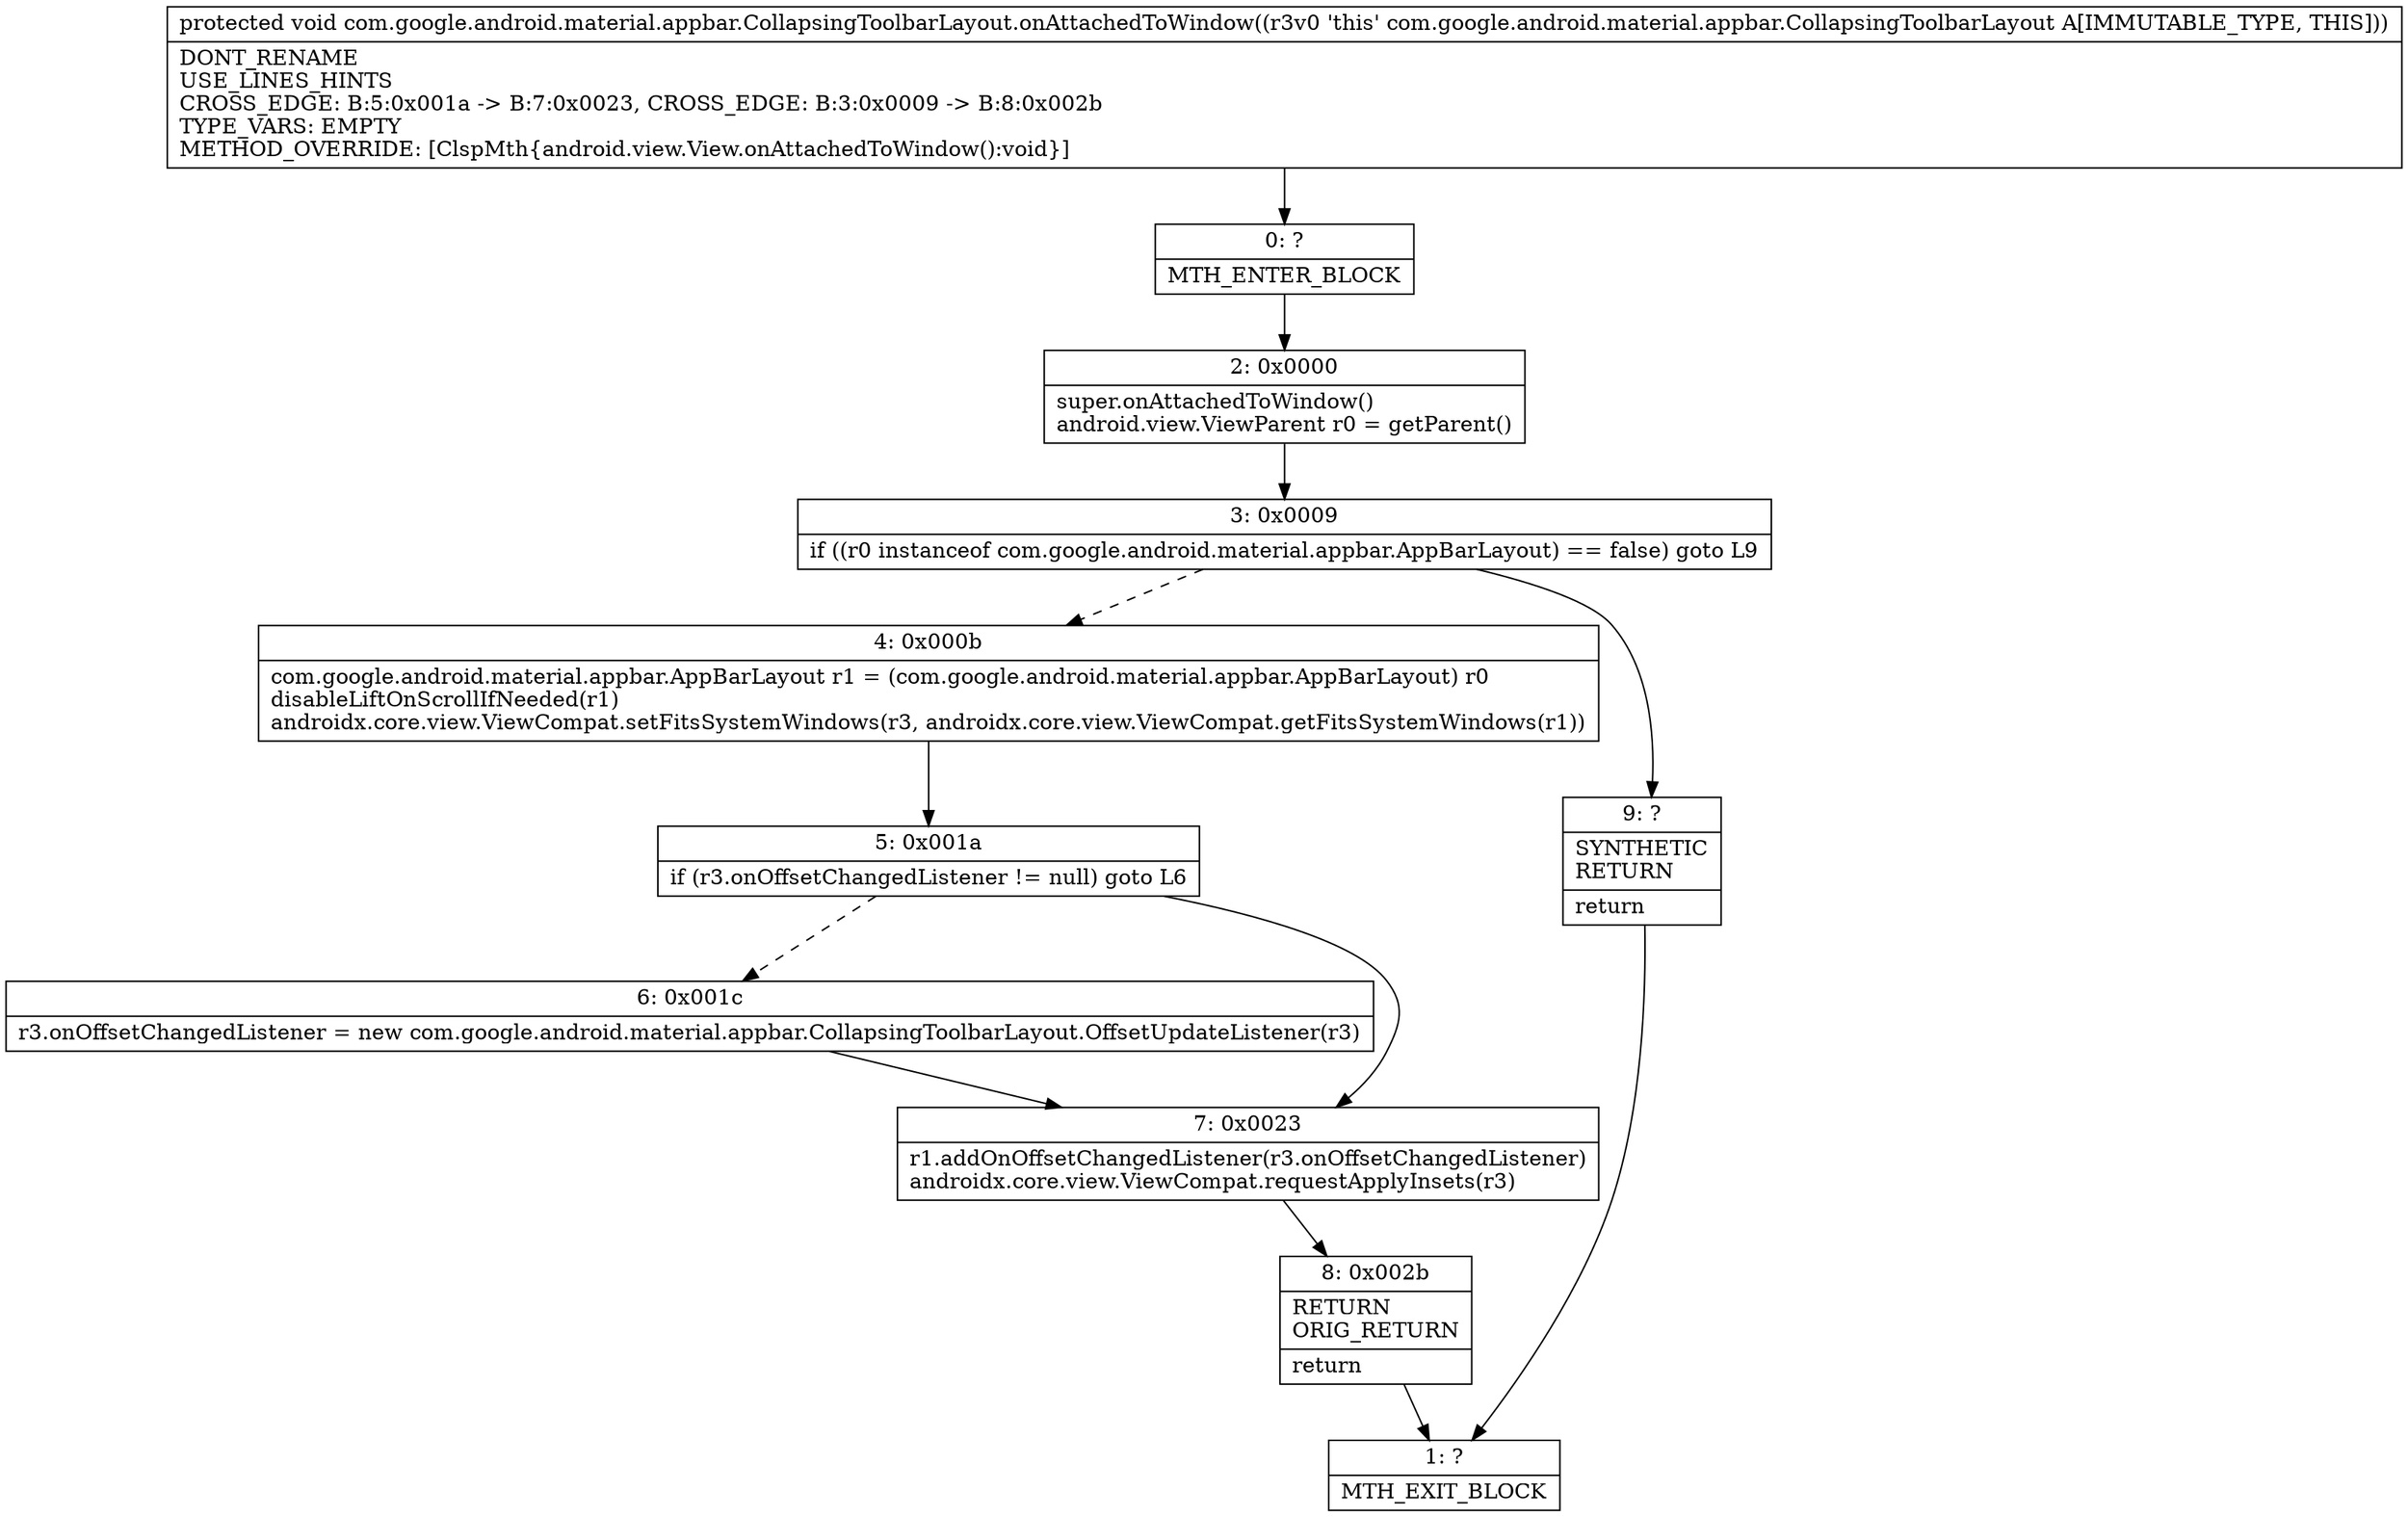 digraph "CFG forcom.google.android.material.appbar.CollapsingToolbarLayout.onAttachedToWindow()V" {
Node_0 [shape=record,label="{0\:\ ?|MTH_ENTER_BLOCK\l}"];
Node_2 [shape=record,label="{2\:\ 0x0000|super.onAttachedToWindow()\landroid.view.ViewParent r0 = getParent()\l}"];
Node_3 [shape=record,label="{3\:\ 0x0009|if ((r0 instanceof com.google.android.material.appbar.AppBarLayout) == false) goto L9\l}"];
Node_4 [shape=record,label="{4\:\ 0x000b|com.google.android.material.appbar.AppBarLayout r1 = (com.google.android.material.appbar.AppBarLayout) r0\ldisableLiftOnScrollIfNeeded(r1)\landroidx.core.view.ViewCompat.setFitsSystemWindows(r3, androidx.core.view.ViewCompat.getFitsSystemWindows(r1))\l}"];
Node_5 [shape=record,label="{5\:\ 0x001a|if (r3.onOffsetChangedListener != null) goto L6\l}"];
Node_6 [shape=record,label="{6\:\ 0x001c|r3.onOffsetChangedListener = new com.google.android.material.appbar.CollapsingToolbarLayout.OffsetUpdateListener(r3)\l}"];
Node_7 [shape=record,label="{7\:\ 0x0023|r1.addOnOffsetChangedListener(r3.onOffsetChangedListener)\landroidx.core.view.ViewCompat.requestApplyInsets(r3)\l}"];
Node_8 [shape=record,label="{8\:\ 0x002b|RETURN\lORIG_RETURN\l|return\l}"];
Node_1 [shape=record,label="{1\:\ ?|MTH_EXIT_BLOCK\l}"];
Node_9 [shape=record,label="{9\:\ ?|SYNTHETIC\lRETURN\l|return\l}"];
MethodNode[shape=record,label="{protected void com.google.android.material.appbar.CollapsingToolbarLayout.onAttachedToWindow((r3v0 'this' com.google.android.material.appbar.CollapsingToolbarLayout A[IMMUTABLE_TYPE, THIS]))  | DONT_RENAME\lUSE_LINES_HINTS\lCROSS_EDGE: B:5:0x001a \-\> B:7:0x0023, CROSS_EDGE: B:3:0x0009 \-\> B:8:0x002b\lTYPE_VARS: EMPTY\lMETHOD_OVERRIDE: [ClspMth\{android.view.View.onAttachedToWindow():void\}]\l}"];
MethodNode -> Node_0;Node_0 -> Node_2;
Node_2 -> Node_3;
Node_3 -> Node_4[style=dashed];
Node_3 -> Node_9;
Node_4 -> Node_5;
Node_5 -> Node_6[style=dashed];
Node_5 -> Node_7;
Node_6 -> Node_7;
Node_7 -> Node_8;
Node_8 -> Node_1;
Node_9 -> Node_1;
}

